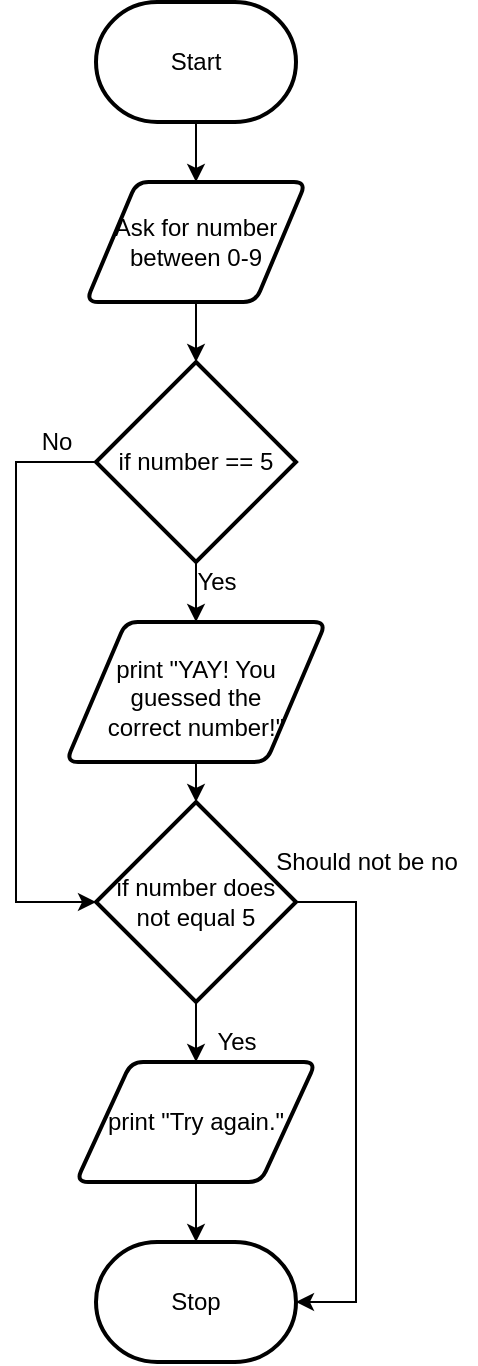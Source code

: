 <mxfile>
    <diagram id="lU_gt-9MP0S-Z-pDJT5g" name="Page-1">
        <mxGraphModel dx="755" dy="532" grid="1" gridSize="10" guides="1" tooltips="1" connect="1" arrows="1" fold="1" page="1" pageScale="1" pageWidth="850" pageHeight="1100" math="0" shadow="0">
            <root>
                <mxCell id="0"/>
                <mxCell id="1" parent="0"/>
                <mxCell id="6" style="edgeStyle=none;html=1;entryX=0.5;entryY=0;entryDx=0;entryDy=0;" parent="1" source="2" target="5" edge="1">
                    <mxGeometry relative="1" as="geometry"/>
                </mxCell>
                <mxCell id="2" value="Start" style="strokeWidth=2;html=1;shape=mxgraph.flowchart.terminator;whiteSpace=wrap;" parent="1" vertex="1">
                    <mxGeometry x="210" y="30" width="100" height="60" as="geometry"/>
                </mxCell>
                <mxCell id="3" value="Stop" style="strokeWidth=2;html=1;shape=mxgraph.flowchart.terminator;whiteSpace=wrap;" parent="1" vertex="1">
                    <mxGeometry x="210" y="650" width="100" height="60" as="geometry"/>
                </mxCell>
                <mxCell id="9" style="edgeStyle=none;html=1;entryX=0.5;entryY=0;entryDx=0;entryDy=0;entryPerimeter=0;" parent="1" source="5" target="17" edge="1">
                    <mxGeometry relative="1" as="geometry">
                        <mxPoint x="260" y="220" as="targetPoint"/>
                    </mxGeometry>
                </mxCell>
                <mxCell id="5" value="Ask for number between 0-9" style="shape=parallelogram;html=1;strokeWidth=2;perimeter=parallelogramPerimeter;whiteSpace=wrap;rounded=1;arcSize=12;size=0.23;" parent="1" vertex="1">
                    <mxGeometry x="205" y="120" width="110" height="60" as="geometry"/>
                </mxCell>
                <mxCell id="21" style="edgeStyle=none;html=1;" parent="1" source="17" target="20" edge="1">
                    <mxGeometry relative="1" as="geometry"/>
                </mxCell>
                <mxCell id="33" style="edgeStyle=none;html=1;entryX=0;entryY=0.5;entryDx=0;entryDy=0;entryPerimeter=0;rounded=0;exitX=0;exitY=0.5;exitDx=0;exitDy=0;exitPerimeter=0;" edge="1" parent="1" source="17" target="18">
                    <mxGeometry relative="1" as="geometry">
                        <mxPoint x="150" y="540" as="targetPoint"/>
                        <Array as="points">
                            <mxPoint x="170" y="260"/>
                            <mxPoint x="170" y="480"/>
                        </Array>
                    </mxGeometry>
                </mxCell>
                <mxCell id="17" value="if number == 5" style="strokeWidth=2;html=1;shape=mxgraph.flowchart.decision;whiteSpace=wrap;" parent="1" vertex="1">
                    <mxGeometry x="210" y="210" width="100" height="100" as="geometry"/>
                </mxCell>
                <mxCell id="35" style="edgeStyle=none;rounded=0;html=1;entryX=0.5;entryY=0;entryDx=0;entryDy=0;" edge="1" parent="1" source="18" target="23">
                    <mxGeometry relative="1" as="geometry"/>
                </mxCell>
                <mxCell id="37" style="edgeStyle=none;rounded=0;html=1;entryX=1;entryY=0.5;entryDx=0;entryDy=0;entryPerimeter=0;" edge="1" parent="1" source="18" target="3">
                    <mxGeometry relative="1" as="geometry">
                        <mxPoint x="330" y="750" as="targetPoint"/>
                        <Array as="points">
                            <mxPoint x="340" y="480"/>
                            <mxPoint x="340" y="680"/>
                        </Array>
                    </mxGeometry>
                </mxCell>
                <mxCell id="18" value="if number does not equal 5" style="strokeWidth=2;html=1;shape=mxgraph.flowchart.decision;whiteSpace=wrap;" parent="1" vertex="1">
                    <mxGeometry x="210" y="430" width="100" height="100" as="geometry"/>
                </mxCell>
                <mxCell id="34" style="edgeStyle=none;rounded=0;html=1;" edge="1" parent="1" source="20" target="18">
                    <mxGeometry relative="1" as="geometry"/>
                </mxCell>
                <mxCell id="20" value="print &quot;YAY! You guessed the &lt;br&gt;correct number!&quot;" style="shape=parallelogram;html=1;strokeWidth=2;perimeter=parallelogramPerimeter;whiteSpace=wrap;rounded=1;arcSize=12;size=0.23;spacingLeft=0;spacingBottom=-5;" parent="1" vertex="1">
                    <mxGeometry x="195" y="340" width="130" height="70" as="geometry"/>
                </mxCell>
                <mxCell id="36" style="edgeStyle=none;rounded=0;html=1;entryX=0.5;entryY=0;entryDx=0;entryDy=0;entryPerimeter=0;" edge="1" parent="1" source="23" target="3">
                    <mxGeometry relative="1" as="geometry"/>
                </mxCell>
                <mxCell id="23" value="print &quot;Try again.&quot;" style="shape=parallelogram;html=1;strokeWidth=2;perimeter=parallelogramPerimeter;whiteSpace=wrap;rounded=1;arcSize=12;size=0.23;" parent="1" vertex="1">
                    <mxGeometry x="200" y="560" width="120" height="60" as="geometry"/>
                </mxCell>
                <mxCell id="27" value="No" style="text;html=1;align=center;verticalAlign=middle;resizable=0;points=[];autosize=1;strokeColor=none;fillColor=none;" parent="1" vertex="1">
                    <mxGeometry x="175" y="240" width="30" height="20" as="geometry"/>
                </mxCell>
                <mxCell id="28" value="Yes" style="text;html=1;align=center;verticalAlign=middle;resizable=0;points=[];autosize=1;strokeColor=none;fillColor=none;" parent="1" vertex="1">
                    <mxGeometry x="250" y="310" width="40" height="20" as="geometry"/>
                </mxCell>
                <mxCell id="30" value="Yes" style="text;html=1;align=center;verticalAlign=middle;resizable=0;points=[];autosize=1;strokeColor=none;fillColor=none;" parent="1" vertex="1">
                    <mxGeometry x="260" y="540" width="40" height="20" as="geometry"/>
                </mxCell>
                <mxCell id="31" value="Should not be no" style="text;html=1;align=center;verticalAlign=middle;resizable=0;points=[];autosize=1;strokeColor=none;fillColor=none;" parent="1" vertex="1">
                    <mxGeometry x="290" y="450" width="110" height="20" as="geometry"/>
                </mxCell>
            </root>
        </mxGraphModel>
    </diagram>
</mxfile>